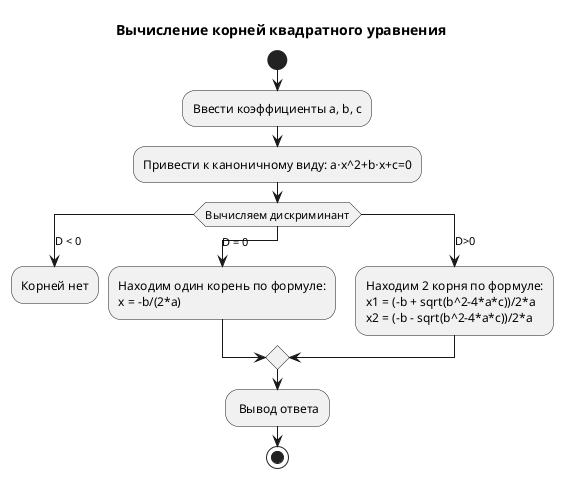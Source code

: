 @startuml
title Вычисление корней квадратного уравнения
start
:Ввести коэффициенты а, b, c;
:Привести к каноничному виду: a⋅x^2+b⋅x+c=0;
switch(Вычисляем дискриминант)
case(D < 0)
:Корней нет;
detach
case(D = 0)
:Находим один корень по формуле:
x = -b/(2*a);
case(D>0)
:Находим 2 корня по формуле: 
x1 = (-b + sqrt(b^2-4*a*c))/2*a
x2 = (-b - sqrt(b^2-4*a*c))/2*a;
endswitch
: Вывод ответа;
stop
@endum
